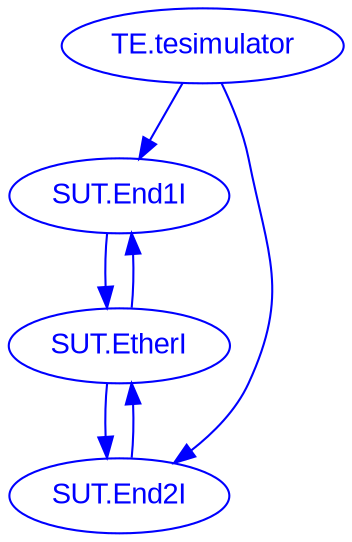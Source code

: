 digraph WRITES_TO_GRAPH_NO_VARS {
	n5 [label="SUT.End1I",color=blue,fontcolor=blue,fontname="Arial"];
	n5 -> n19 [color=blue,fontcolor=blue,fontname="Arial"];
	n59 [label="SUT.End2I",color=blue,fontcolor=blue,fontname="Arial"];
	n59 -> n19 [color=blue,fontcolor=blue,fontname="Arial"];
	n19 [label="SUT.EtherI",color=blue,fontcolor=blue,fontname="Arial"];
	n19 -> n5 [color=blue,fontcolor=blue,fontname="Arial"];
	n19 -> n59 [color=blue,fontcolor=blue,fontname="Arial"];
	n75 [label="TE.tesimulator",color=blue,fontcolor=blue,fontname="Arial"];
	n75 -> n5 [color=blue,fontcolor=blue,fontname="Arial"];
	n75 -> n59 [color=blue,fontcolor=blue,fontname="Arial"];
}